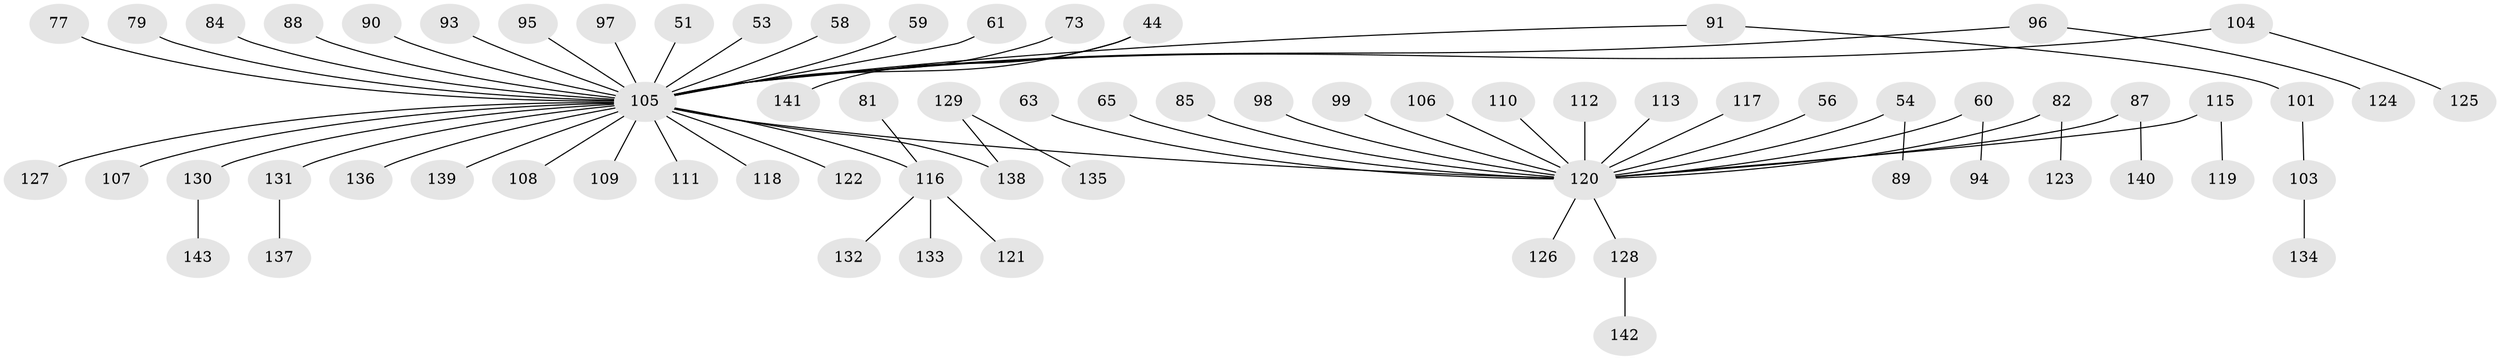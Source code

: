 // original degree distribution, {3: 0.14685314685314685, 5: 0.04195804195804196, 7: 0.006993006993006993, 4: 0.04895104895104895, 2: 0.26573426573426573, 6: 0.013986013986013986, 1: 0.4755244755244755}
// Generated by graph-tools (version 1.1) at 2025/52/03/09/25 04:52:39]
// undirected, 71 vertices, 70 edges
graph export_dot {
graph [start="1"]
  node [color=gray90,style=filled];
  44;
  51;
  53;
  54;
  56;
  58;
  59;
  60;
  61;
  63;
  65;
  73;
  77;
  79;
  81;
  82;
  84;
  85;
  87;
  88;
  89;
  90;
  91;
  93;
  94;
  95;
  96 [super="+92"];
  97;
  98;
  99;
  101;
  103;
  104;
  105 [super="+6+100+74+71+33"];
  106;
  107;
  108;
  109;
  110;
  111;
  112;
  113;
  115;
  116 [super="+50+102"];
  117;
  118;
  119;
  120 [super="+83+70+39+20+78+27+25+42+43"];
  121;
  122;
  123;
  124;
  125;
  126;
  127;
  128;
  129 [super="+75+114"];
  130 [super="+24"];
  131;
  132;
  133;
  134;
  135;
  136;
  137;
  138 [super="+29+62+66"];
  139;
  140;
  141;
  142;
  143;
  44 -- 141;
  44 -- 105;
  51 -- 105;
  53 -- 105;
  54 -- 89;
  54 -- 120;
  56 -- 120;
  58 -- 105;
  59 -- 105;
  60 -- 94;
  60 -- 120;
  61 -- 105;
  63 -- 120;
  65 -- 120;
  73 -- 105;
  77 -- 105;
  79 -- 105;
  81 -- 116;
  82 -- 123;
  82 -- 120;
  84 -- 105;
  85 -- 120;
  87 -- 140;
  87 -- 120;
  88 -- 105;
  90 -- 105;
  91 -- 101;
  91 -- 105;
  93 -- 105;
  95 -- 105;
  96 -- 124;
  96 -- 105;
  97 -- 105;
  98 -- 120;
  99 -- 120;
  101 -- 103;
  103 -- 134;
  104 -- 125;
  104 -- 105;
  105 -- 109;
  105 -- 130;
  105 -- 136;
  105 -- 138;
  105 -- 139;
  105 -- 122;
  105 -- 107;
  105 -- 108;
  105 -- 111;
  105 -- 118;
  105 -- 127;
  105 -- 131;
  105 -- 120;
  105 -- 116;
  106 -- 120;
  110 -- 120;
  112 -- 120;
  113 -- 120;
  115 -- 119;
  115 -- 120;
  116 -- 121;
  116 -- 132;
  116 -- 133;
  117 -- 120;
  120 -- 128;
  120 -- 126;
  128 -- 142;
  129 -- 135;
  129 -- 138;
  130 -- 143;
  131 -- 137;
}
